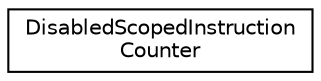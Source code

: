 digraph "Graphical Class Hierarchy"
{
 // LATEX_PDF_SIZE
  edge [fontname="Helvetica",fontsize="10",labelfontname="Helvetica",labelfontsize="10"];
  node [fontname="Helvetica",fontsize="10",shape=record];
  rankdir="LR";
  Node0 [label="DisabledScopedInstruction\lCounter",height=0.2,width=0.4,color="black", fillcolor="white", style="filled",URL="$classoperations__research_1_1_disabled_scoped_instruction_counter.html",tooltip=" "];
}
